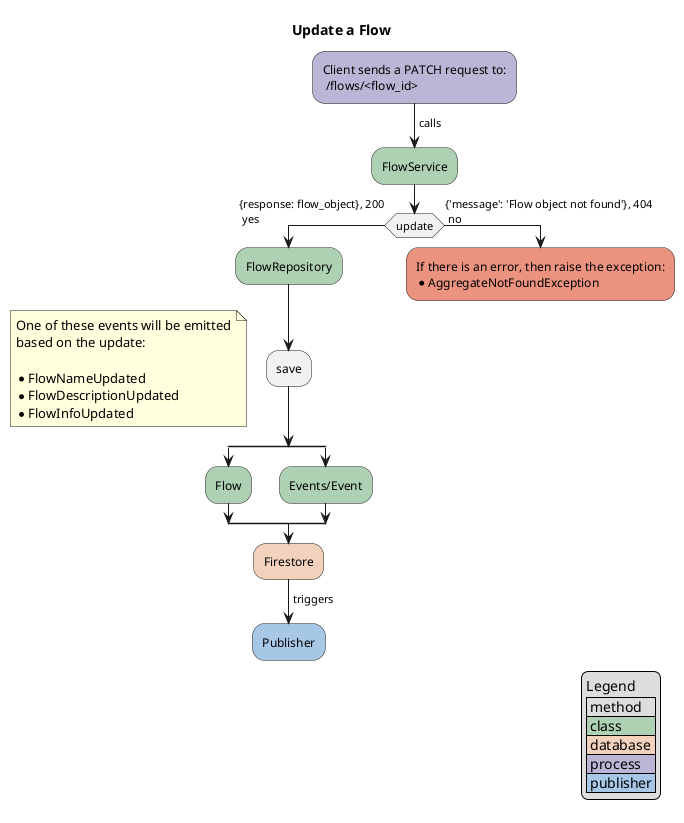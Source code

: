 @startuml
title Update a Flow

#BDB5D5:Client sends a PATCH request to:\n /flows/<flow_id>;
-> calls;
#ADD1B2:FlowService;
if (update) then ({response: flow_object}, 200\n yes)
   #ADD1B2:FlowRepository;
    :save;
    floating note:One of these events will be emitted\nbased on the update:\n\n*FlowNameUpdated\n*FlowDescriptionUpdated\n*FlowInfoUpdated
    split
        #ADD1B2:Flow;
    split again
        #ADD1B2:Events/Event;
    end split
    #F2D2BD:Firestore;
    -> triggers;
    #A7C7E7:Publisher;
    kill
else ({'message': 'Flow object not found'}, 404\n no)
    #EB937F:If there is an error, then raise the exception:\n*AggregateNotFoundException;
    kill
endif

legend right
    Legend
    | method |
    |<#ADD1B2> class |
    |<#F2D2BD> database |
    |<#BDB5D5> process |
    |<#A7C7E7> publisher |
endlegend
@enduml
